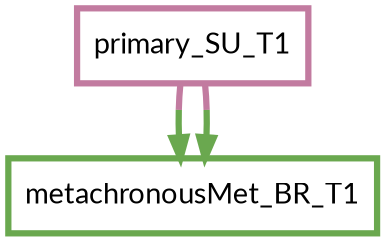 digraph  {
dpi=600;size=3.5;
metachronousMet_BR_T1 [color="#6aa84fff", fillcolor=white, fontname=Lato, penwidth="3.0", shape=box];
primary_SU_T1 [color="#c27ba0ff", fillcolor=white, fontname=Lato, penwidth="3.0", shape=box];
primary_SU_T1 -> metachronousMet_BR_T1  [color="#c27ba0ff;0.5:#6aa84fff", key=0, penwidth=3];
primary_SU_T1 -> metachronousMet_BR_T1  [color="#c27ba0ff;0.5:#6aa84fff", key=1, penwidth=3];
}
